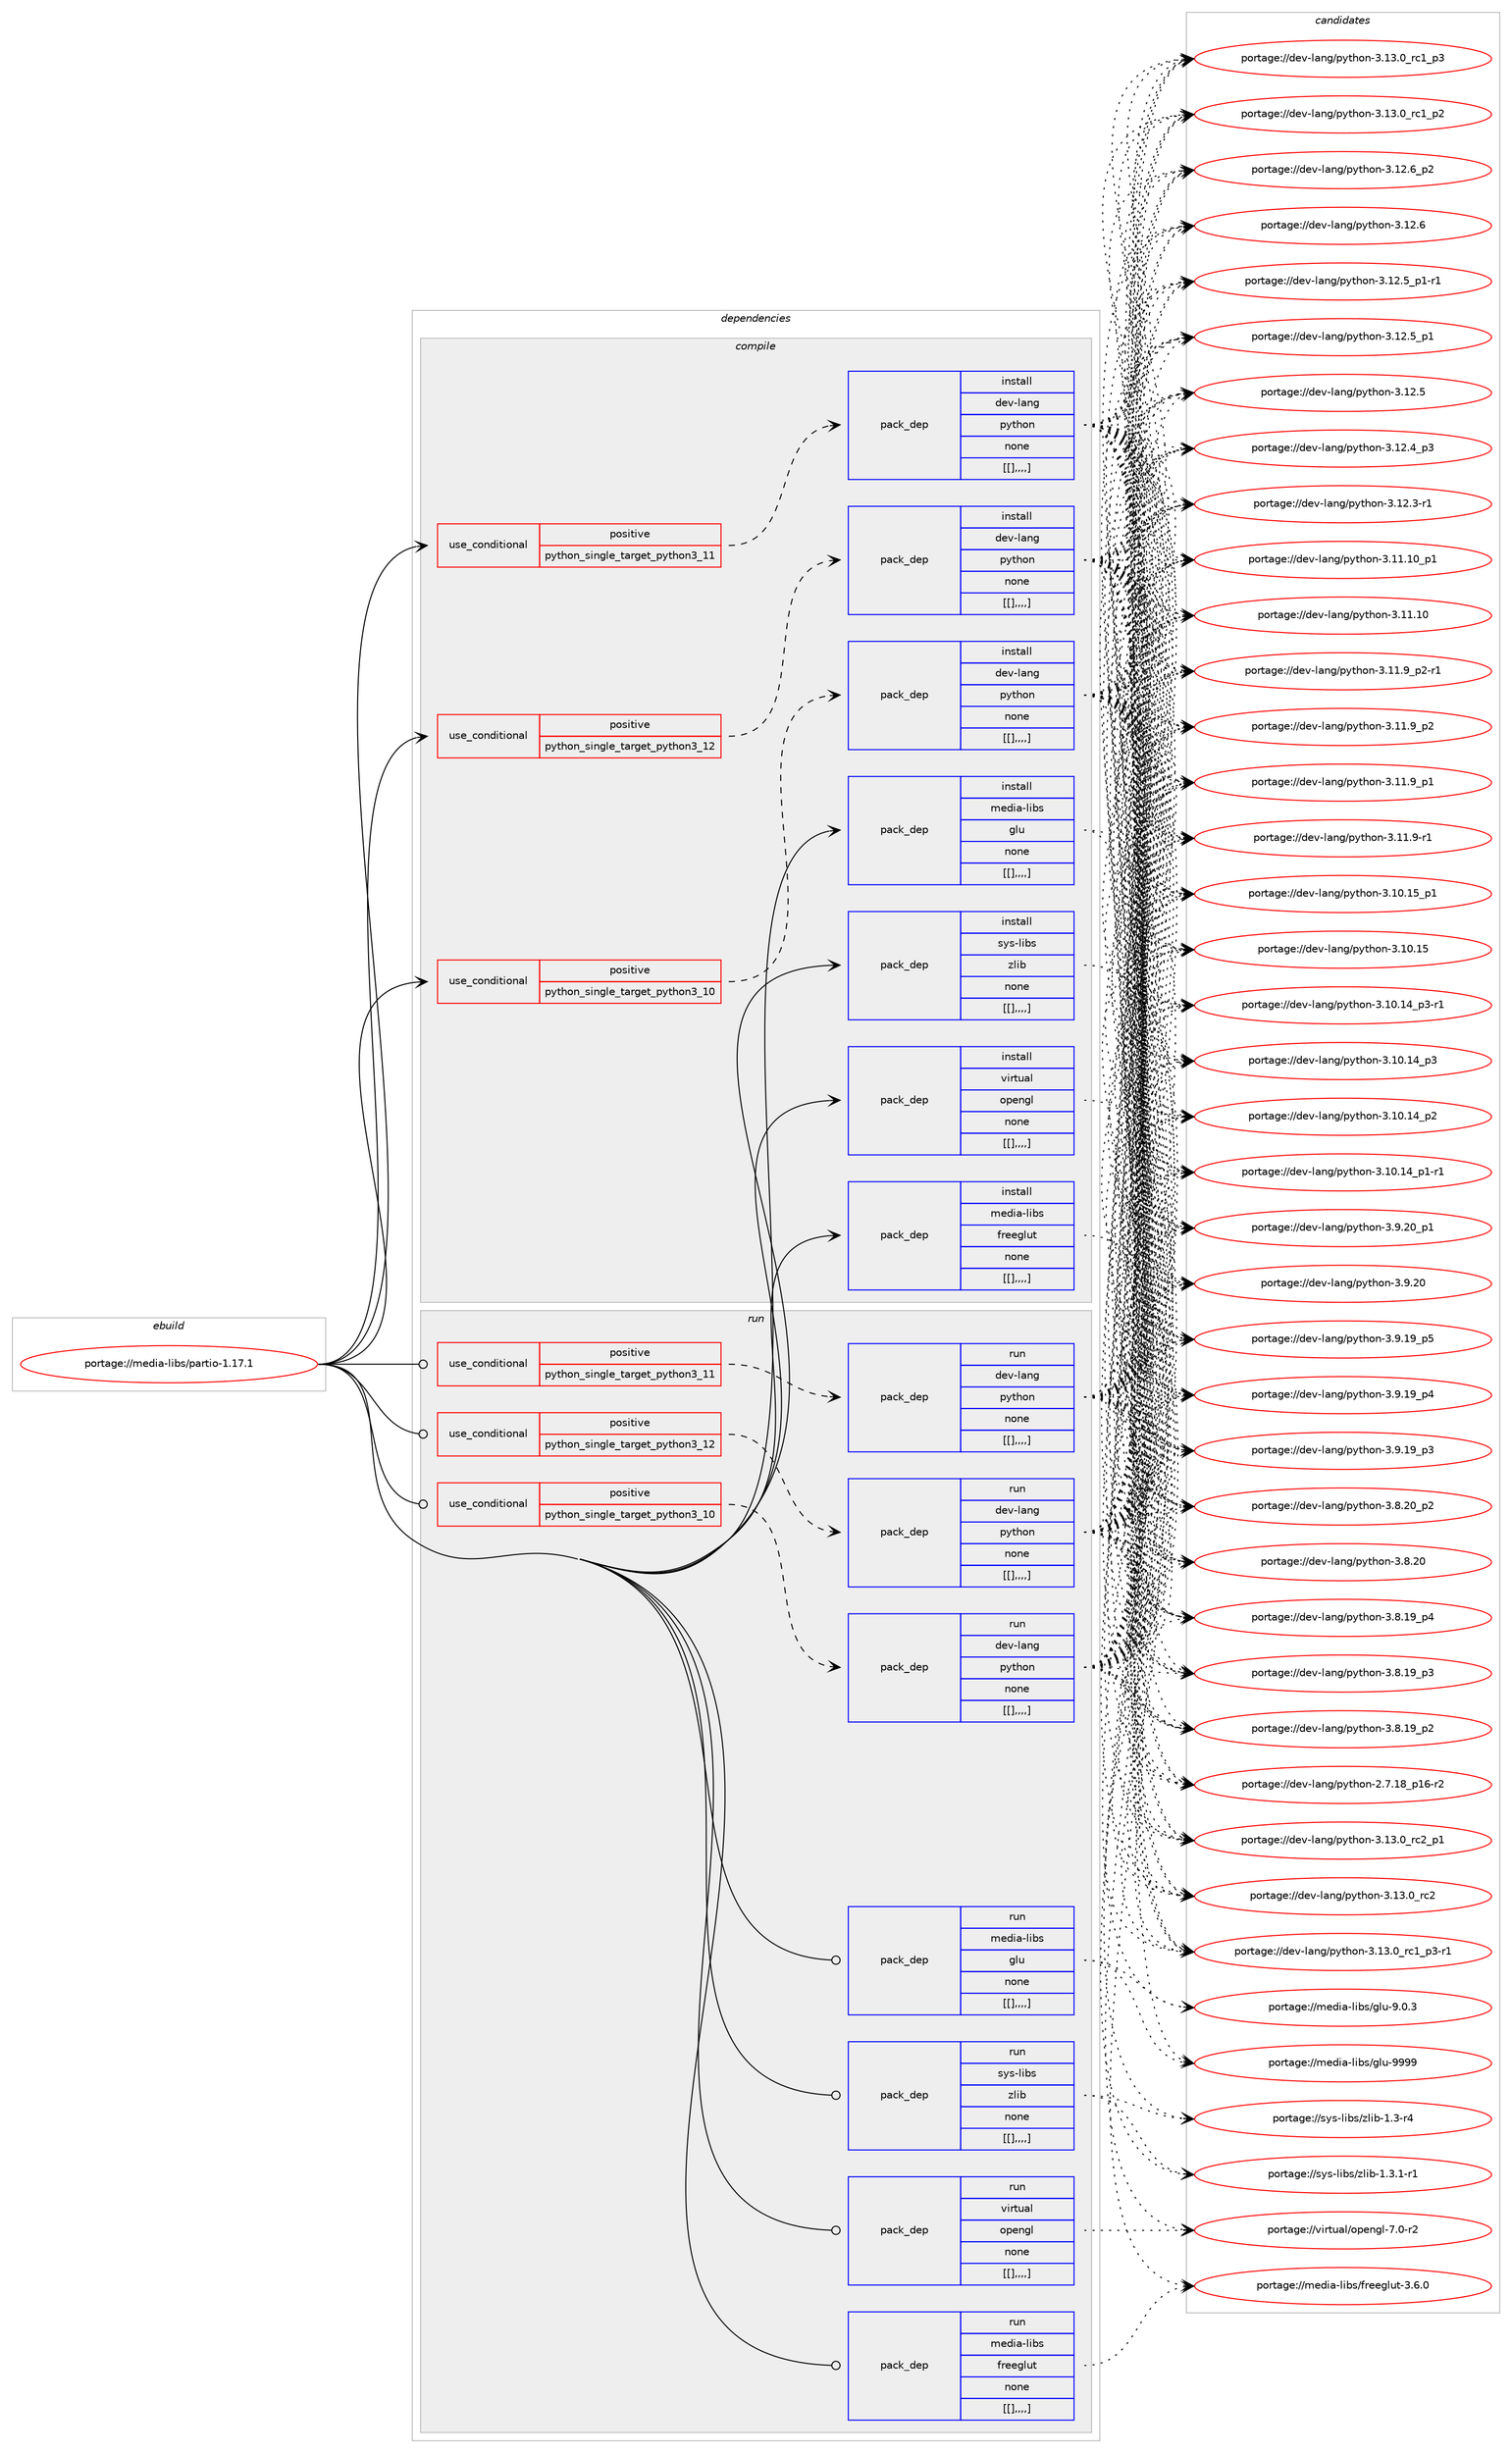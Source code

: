 digraph prolog {

# *************
# Graph options
# *************

newrank=true;
concentrate=true;
compound=true;
graph [rankdir=LR,fontname=Helvetica,fontsize=10,ranksep=1.5];#, ranksep=2.5, nodesep=0.2];
edge  [arrowhead=vee];
node  [fontname=Helvetica,fontsize=10];

# **********
# The ebuild
# **********

subgraph cluster_leftcol {
color=gray;
label=<<i>ebuild</i>>;
id [label="portage://media-libs/partio-1.17.1", color=red, width=4, href="../media-libs/partio-1.17.1.svg"];
}

# ****************
# The dependencies
# ****************

subgraph cluster_midcol {
color=gray;
label=<<i>dependencies</i>>;
subgraph cluster_compile {
fillcolor="#eeeeee";
style=filled;
label=<<i>compile</i>>;
subgraph cond81147 {
dependency315907 [label=<<TABLE BORDER="0" CELLBORDER="1" CELLSPACING="0" CELLPADDING="4"><TR><TD ROWSPAN="3" CELLPADDING="10">use_conditional</TD></TR><TR><TD>positive</TD></TR><TR><TD>python_single_target_python3_10</TD></TR></TABLE>>, shape=none, color=red];
subgraph pack232343 {
dependency315908 [label=<<TABLE BORDER="0" CELLBORDER="1" CELLSPACING="0" CELLPADDING="4" WIDTH="220"><TR><TD ROWSPAN="6" CELLPADDING="30">pack_dep</TD></TR><TR><TD WIDTH="110">install</TD></TR><TR><TD>dev-lang</TD></TR><TR><TD>python</TD></TR><TR><TD>none</TD></TR><TR><TD>[[],,,,]</TD></TR></TABLE>>, shape=none, color=blue];
}
dependency315907:e -> dependency315908:w [weight=20,style="dashed",arrowhead="vee"];
}
id:e -> dependency315907:w [weight=20,style="solid",arrowhead="vee"];
subgraph cond81148 {
dependency315909 [label=<<TABLE BORDER="0" CELLBORDER="1" CELLSPACING="0" CELLPADDING="4"><TR><TD ROWSPAN="3" CELLPADDING="10">use_conditional</TD></TR><TR><TD>positive</TD></TR><TR><TD>python_single_target_python3_11</TD></TR></TABLE>>, shape=none, color=red];
subgraph pack232344 {
dependency315910 [label=<<TABLE BORDER="0" CELLBORDER="1" CELLSPACING="0" CELLPADDING="4" WIDTH="220"><TR><TD ROWSPAN="6" CELLPADDING="30">pack_dep</TD></TR><TR><TD WIDTH="110">install</TD></TR><TR><TD>dev-lang</TD></TR><TR><TD>python</TD></TR><TR><TD>none</TD></TR><TR><TD>[[],,,,]</TD></TR></TABLE>>, shape=none, color=blue];
}
dependency315909:e -> dependency315910:w [weight=20,style="dashed",arrowhead="vee"];
}
id:e -> dependency315909:w [weight=20,style="solid",arrowhead="vee"];
subgraph cond81149 {
dependency315911 [label=<<TABLE BORDER="0" CELLBORDER="1" CELLSPACING="0" CELLPADDING="4"><TR><TD ROWSPAN="3" CELLPADDING="10">use_conditional</TD></TR><TR><TD>positive</TD></TR><TR><TD>python_single_target_python3_12</TD></TR></TABLE>>, shape=none, color=red];
subgraph pack232345 {
dependency315912 [label=<<TABLE BORDER="0" CELLBORDER="1" CELLSPACING="0" CELLPADDING="4" WIDTH="220"><TR><TD ROWSPAN="6" CELLPADDING="30">pack_dep</TD></TR><TR><TD WIDTH="110">install</TD></TR><TR><TD>dev-lang</TD></TR><TR><TD>python</TD></TR><TR><TD>none</TD></TR><TR><TD>[[],,,,]</TD></TR></TABLE>>, shape=none, color=blue];
}
dependency315911:e -> dependency315912:w [weight=20,style="dashed",arrowhead="vee"];
}
id:e -> dependency315911:w [weight=20,style="solid",arrowhead="vee"];
subgraph pack232346 {
dependency315913 [label=<<TABLE BORDER="0" CELLBORDER="1" CELLSPACING="0" CELLPADDING="4" WIDTH="220"><TR><TD ROWSPAN="6" CELLPADDING="30">pack_dep</TD></TR><TR><TD WIDTH="110">install</TD></TR><TR><TD>media-libs</TD></TR><TR><TD>freeglut</TD></TR><TR><TD>none</TD></TR><TR><TD>[[],,,,]</TD></TR></TABLE>>, shape=none, color=blue];
}
id:e -> dependency315913:w [weight=20,style="solid",arrowhead="vee"];
subgraph pack232347 {
dependency315914 [label=<<TABLE BORDER="0" CELLBORDER="1" CELLSPACING="0" CELLPADDING="4" WIDTH="220"><TR><TD ROWSPAN="6" CELLPADDING="30">pack_dep</TD></TR><TR><TD WIDTH="110">install</TD></TR><TR><TD>media-libs</TD></TR><TR><TD>glu</TD></TR><TR><TD>none</TD></TR><TR><TD>[[],,,,]</TD></TR></TABLE>>, shape=none, color=blue];
}
id:e -> dependency315914:w [weight=20,style="solid",arrowhead="vee"];
subgraph pack232348 {
dependency315915 [label=<<TABLE BORDER="0" CELLBORDER="1" CELLSPACING="0" CELLPADDING="4" WIDTH="220"><TR><TD ROWSPAN="6" CELLPADDING="30">pack_dep</TD></TR><TR><TD WIDTH="110">install</TD></TR><TR><TD>sys-libs</TD></TR><TR><TD>zlib</TD></TR><TR><TD>none</TD></TR><TR><TD>[[],,,,]</TD></TR></TABLE>>, shape=none, color=blue];
}
id:e -> dependency315915:w [weight=20,style="solid",arrowhead="vee"];
subgraph pack232349 {
dependency315916 [label=<<TABLE BORDER="0" CELLBORDER="1" CELLSPACING="0" CELLPADDING="4" WIDTH="220"><TR><TD ROWSPAN="6" CELLPADDING="30">pack_dep</TD></TR><TR><TD WIDTH="110">install</TD></TR><TR><TD>virtual</TD></TR><TR><TD>opengl</TD></TR><TR><TD>none</TD></TR><TR><TD>[[],,,,]</TD></TR></TABLE>>, shape=none, color=blue];
}
id:e -> dependency315916:w [weight=20,style="solid",arrowhead="vee"];
}
subgraph cluster_compileandrun {
fillcolor="#eeeeee";
style=filled;
label=<<i>compile and run</i>>;
}
subgraph cluster_run {
fillcolor="#eeeeee";
style=filled;
label=<<i>run</i>>;
subgraph cond81150 {
dependency315917 [label=<<TABLE BORDER="0" CELLBORDER="1" CELLSPACING="0" CELLPADDING="4"><TR><TD ROWSPAN="3" CELLPADDING="10">use_conditional</TD></TR><TR><TD>positive</TD></TR><TR><TD>python_single_target_python3_10</TD></TR></TABLE>>, shape=none, color=red];
subgraph pack232350 {
dependency315918 [label=<<TABLE BORDER="0" CELLBORDER="1" CELLSPACING="0" CELLPADDING="4" WIDTH="220"><TR><TD ROWSPAN="6" CELLPADDING="30">pack_dep</TD></TR><TR><TD WIDTH="110">run</TD></TR><TR><TD>dev-lang</TD></TR><TR><TD>python</TD></TR><TR><TD>none</TD></TR><TR><TD>[[],,,,]</TD></TR></TABLE>>, shape=none, color=blue];
}
dependency315917:e -> dependency315918:w [weight=20,style="dashed",arrowhead="vee"];
}
id:e -> dependency315917:w [weight=20,style="solid",arrowhead="odot"];
subgraph cond81151 {
dependency315919 [label=<<TABLE BORDER="0" CELLBORDER="1" CELLSPACING="0" CELLPADDING="4"><TR><TD ROWSPAN="3" CELLPADDING="10">use_conditional</TD></TR><TR><TD>positive</TD></TR><TR><TD>python_single_target_python3_11</TD></TR></TABLE>>, shape=none, color=red];
subgraph pack232351 {
dependency315920 [label=<<TABLE BORDER="0" CELLBORDER="1" CELLSPACING="0" CELLPADDING="4" WIDTH="220"><TR><TD ROWSPAN="6" CELLPADDING="30">pack_dep</TD></TR><TR><TD WIDTH="110">run</TD></TR><TR><TD>dev-lang</TD></TR><TR><TD>python</TD></TR><TR><TD>none</TD></TR><TR><TD>[[],,,,]</TD></TR></TABLE>>, shape=none, color=blue];
}
dependency315919:e -> dependency315920:w [weight=20,style="dashed",arrowhead="vee"];
}
id:e -> dependency315919:w [weight=20,style="solid",arrowhead="odot"];
subgraph cond81152 {
dependency315921 [label=<<TABLE BORDER="0" CELLBORDER="1" CELLSPACING="0" CELLPADDING="4"><TR><TD ROWSPAN="3" CELLPADDING="10">use_conditional</TD></TR><TR><TD>positive</TD></TR><TR><TD>python_single_target_python3_12</TD></TR></TABLE>>, shape=none, color=red];
subgraph pack232352 {
dependency315922 [label=<<TABLE BORDER="0" CELLBORDER="1" CELLSPACING="0" CELLPADDING="4" WIDTH="220"><TR><TD ROWSPAN="6" CELLPADDING="30">pack_dep</TD></TR><TR><TD WIDTH="110">run</TD></TR><TR><TD>dev-lang</TD></TR><TR><TD>python</TD></TR><TR><TD>none</TD></TR><TR><TD>[[],,,,]</TD></TR></TABLE>>, shape=none, color=blue];
}
dependency315921:e -> dependency315922:w [weight=20,style="dashed",arrowhead="vee"];
}
id:e -> dependency315921:w [weight=20,style="solid",arrowhead="odot"];
subgraph pack232353 {
dependency315923 [label=<<TABLE BORDER="0" CELLBORDER="1" CELLSPACING="0" CELLPADDING="4" WIDTH="220"><TR><TD ROWSPAN="6" CELLPADDING="30">pack_dep</TD></TR><TR><TD WIDTH="110">run</TD></TR><TR><TD>media-libs</TD></TR><TR><TD>freeglut</TD></TR><TR><TD>none</TD></TR><TR><TD>[[],,,,]</TD></TR></TABLE>>, shape=none, color=blue];
}
id:e -> dependency315923:w [weight=20,style="solid",arrowhead="odot"];
subgraph pack232354 {
dependency315924 [label=<<TABLE BORDER="0" CELLBORDER="1" CELLSPACING="0" CELLPADDING="4" WIDTH="220"><TR><TD ROWSPAN="6" CELLPADDING="30">pack_dep</TD></TR><TR><TD WIDTH="110">run</TD></TR><TR><TD>media-libs</TD></TR><TR><TD>glu</TD></TR><TR><TD>none</TD></TR><TR><TD>[[],,,,]</TD></TR></TABLE>>, shape=none, color=blue];
}
id:e -> dependency315924:w [weight=20,style="solid",arrowhead="odot"];
subgraph pack232355 {
dependency315925 [label=<<TABLE BORDER="0" CELLBORDER="1" CELLSPACING="0" CELLPADDING="4" WIDTH="220"><TR><TD ROWSPAN="6" CELLPADDING="30">pack_dep</TD></TR><TR><TD WIDTH="110">run</TD></TR><TR><TD>sys-libs</TD></TR><TR><TD>zlib</TD></TR><TR><TD>none</TD></TR><TR><TD>[[],,,,]</TD></TR></TABLE>>, shape=none, color=blue];
}
id:e -> dependency315925:w [weight=20,style="solid",arrowhead="odot"];
subgraph pack232356 {
dependency315926 [label=<<TABLE BORDER="0" CELLBORDER="1" CELLSPACING="0" CELLPADDING="4" WIDTH="220"><TR><TD ROWSPAN="6" CELLPADDING="30">pack_dep</TD></TR><TR><TD WIDTH="110">run</TD></TR><TR><TD>virtual</TD></TR><TR><TD>opengl</TD></TR><TR><TD>none</TD></TR><TR><TD>[[],,,,]</TD></TR></TABLE>>, shape=none, color=blue];
}
id:e -> dependency315926:w [weight=20,style="solid",arrowhead="odot"];
}
}

# **************
# The candidates
# **************

subgraph cluster_choices {
rank=same;
color=gray;
label=<<i>candidates</i>>;

subgraph choice232343 {
color=black;
nodesep=1;
choice100101118451089711010347112121116104111110455146495146489511499509511249 [label="portage://dev-lang/python-3.13.0_rc2_p1", color=red, width=4,href="../dev-lang/python-3.13.0_rc2_p1.svg"];
choice10010111845108971101034711212111610411111045514649514648951149950 [label="portage://dev-lang/python-3.13.0_rc2", color=red, width=4,href="../dev-lang/python-3.13.0_rc2.svg"];
choice1001011184510897110103471121211161041111104551464951464895114994995112514511449 [label="portage://dev-lang/python-3.13.0_rc1_p3-r1", color=red, width=4,href="../dev-lang/python-3.13.0_rc1_p3-r1.svg"];
choice100101118451089711010347112121116104111110455146495146489511499499511251 [label="portage://dev-lang/python-3.13.0_rc1_p3", color=red, width=4,href="../dev-lang/python-3.13.0_rc1_p3.svg"];
choice100101118451089711010347112121116104111110455146495146489511499499511250 [label="portage://dev-lang/python-3.13.0_rc1_p2", color=red, width=4,href="../dev-lang/python-3.13.0_rc1_p2.svg"];
choice100101118451089711010347112121116104111110455146495046549511250 [label="portage://dev-lang/python-3.12.6_p2", color=red, width=4,href="../dev-lang/python-3.12.6_p2.svg"];
choice10010111845108971101034711212111610411111045514649504654 [label="portage://dev-lang/python-3.12.6", color=red, width=4,href="../dev-lang/python-3.12.6.svg"];
choice1001011184510897110103471121211161041111104551464950465395112494511449 [label="portage://dev-lang/python-3.12.5_p1-r1", color=red, width=4,href="../dev-lang/python-3.12.5_p1-r1.svg"];
choice100101118451089711010347112121116104111110455146495046539511249 [label="portage://dev-lang/python-3.12.5_p1", color=red, width=4,href="../dev-lang/python-3.12.5_p1.svg"];
choice10010111845108971101034711212111610411111045514649504653 [label="portage://dev-lang/python-3.12.5", color=red, width=4,href="../dev-lang/python-3.12.5.svg"];
choice100101118451089711010347112121116104111110455146495046529511251 [label="portage://dev-lang/python-3.12.4_p3", color=red, width=4,href="../dev-lang/python-3.12.4_p3.svg"];
choice100101118451089711010347112121116104111110455146495046514511449 [label="portage://dev-lang/python-3.12.3-r1", color=red, width=4,href="../dev-lang/python-3.12.3-r1.svg"];
choice10010111845108971101034711212111610411111045514649494649489511249 [label="portage://dev-lang/python-3.11.10_p1", color=red, width=4,href="../dev-lang/python-3.11.10_p1.svg"];
choice1001011184510897110103471121211161041111104551464949464948 [label="portage://dev-lang/python-3.11.10", color=red, width=4,href="../dev-lang/python-3.11.10.svg"];
choice1001011184510897110103471121211161041111104551464949465795112504511449 [label="portage://dev-lang/python-3.11.9_p2-r1", color=red, width=4,href="../dev-lang/python-3.11.9_p2-r1.svg"];
choice100101118451089711010347112121116104111110455146494946579511250 [label="portage://dev-lang/python-3.11.9_p2", color=red, width=4,href="../dev-lang/python-3.11.9_p2.svg"];
choice100101118451089711010347112121116104111110455146494946579511249 [label="portage://dev-lang/python-3.11.9_p1", color=red, width=4,href="../dev-lang/python-3.11.9_p1.svg"];
choice100101118451089711010347112121116104111110455146494946574511449 [label="portage://dev-lang/python-3.11.9-r1", color=red, width=4,href="../dev-lang/python-3.11.9-r1.svg"];
choice10010111845108971101034711212111610411111045514649484649539511249 [label="portage://dev-lang/python-3.10.15_p1", color=red, width=4,href="../dev-lang/python-3.10.15_p1.svg"];
choice1001011184510897110103471121211161041111104551464948464953 [label="portage://dev-lang/python-3.10.15", color=red, width=4,href="../dev-lang/python-3.10.15.svg"];
choice100101118451089711010347112121116104111110455146494846495295112514511449 [label="portage://dev-lang/python-3.10.14_p3-r1", color=red, width=4,href="../dev-lang/python-3.10.14_p3-r1.svg"];
choice10010111845108971101034711212111610411111045514649484649529511251 [label="portage://dev-lang/python-3.10.14_p3", color=red, width=4,href="../dev-lang/python-3.10.14_p3.svg"];
choice10010111845108971101034711212111610411111045514649484649529511250 [label="portage://dev-lang/python-3.10.14_p2", color=red, width=4,href="../dev-lang/python-3.10.14_p2.svg"];
choice100101118451089711010347112121116104111110455146494846495295112494511449 [label="portage://dev-lang/python-3.10.14_p1-r1", color=red, width=4,href="../dev-lang/python-3.10.14_p1-r1.svg"];
choice100101118451089711010347112121116104111110455146574650489511249 [label="portage://dev-lang/python-3.9.20_p1", color=red, width=4,href="../dev-lang/python-3.9.20_p1.svg"];
choice10010111845108971101034711212111610411111045514657465048 [label="portage://dev-lang/python-3.9.20", color=red, width=4,href="../dev-lang/python-3.9.20.svg"];
choice100101118451089711010347112121116104111110455146574649579511253 [label="portage://dev-lang/python-3.9.19_p5", color=red, width=4,href="../dev-lang/python-3.9.19_p5.svg"];
choice100101118451089711010347112121116104111110455146574649579511252 [label="portage://dev-lang/python-3.9.19_p4", color=red, width=4,href="../dev-lang/python-3.9.19_p4.svg"];
choice100101118451089711010347112121116104111110455146574649579511251 [label="portage://dev-lang/python-3.9.19_p3", color=red, width=4,href="../dev-lang/python-3.9.19_p3.svg"];
choice100101118451089711010347112121116104111110455146564650489511250 [label="portage://dev-lang/python-3.8.20_p2", color=red, width=4,href="../dev-lang/python-3.8.20_p2.svg"];
choice10010111845108971101034711212111610411111045514656465048 [label="portage://dev-lang/python-3.8.20", color=red, width=4,href="../dev-lang/python-3.8.20.svg"];
choice100101118451089711010347112121116104111110455146564649579511252 [label="portage://dev-lang/python-3.8.19_p4", color=red, width=4,href="../dev-lang/python-3.8.19_p4.svg"];
choice100101118451089711010347112121116104111110455146564649579511251 [label="portage://dev-lang/python-3.8.19_p3", color=red, width=4,href="../dev-lang/python-3.8.19_p3.svg"];
choice100101118451089711010347112121116104111110455146564649579511250 [label="portage://dev-lang/python-3.8.19_p2", color=red, width=4,href="../dev-lang/python-3.8.19_p2.svg"];
choice100101118451089711010347112121116104111110455046554649569511249544511450 [label="portage://dev-lang/python-2.7.18_p16-r2", color=red, width=4,href="../dev-lang/python-2.7.18_p16-r2.svg"];
dependency315908:e -> choice100101118451089711010347112121116104111110455146495146489511499509511249:w [style=dotted,weight="100"];
dependency315908:e -> choice10010111845108971101034711212111610411111045514649514648951149950:w [style=dotted,weight="100"];
dependency315908:e -> choice1001011184510897110103471121211161041111104551464951464895114994995112514511449:w [style=dotted,weight="100"];
dependency315908:e -> choice100101118451089711010347112121116104111110455146495146489511499499511251:w [style=dotted,weight="100"];
dependency315908:e -> choice100101118451089711010347112121116104111110455146495146489511499499511250:w [style=dotted,weight="100"];
dependency315908:e -> choice100101118451089711010347112121116104111110455146495046549511250:w [style=dotted,weight="100"];
dependency315908:e -> choice10010111845108971101034711212111610411111045514649504654:w [style=dotted,weight="100"];
dependency315908:e -> choice1001011184510897110103471121211161041111104551464950465395112494511449:w [style=dotted,weight="100"];
dependency315908:e -> choice100101118451089711010347112121116104111110455146495046539511249:w [style=dotted,weight="100"];
dependency315908:e -> choice10010111845108971101034711212111610411111045514649504653:w [style=dotted,weight="100"];
dependency315908:e -> choice100101118451089711010347112121116104111110455146495046529511251:w [style=dotted,weight="100"];
dependency315908:e -> choice100101118451089711010347112121116104111110455146495046514511449:w [style=dotted,weight="100"];
dependency315908:e -> choice10010111845108971101034711212111610411111045514649494649489511249:w [style=dotted,weight="100"];
dependency315908:e -> choice1001011184510897110103471121211161041111104551464949464948:w [style=dotted,weight="100"];
dependency315908:e -> choice1001011184510897110103471121211161041111104551464949465795112504511449:w [style=dotted,weight="100"];
dependency315908:e -> choice100101118451089711010347112121116104111110455146494946579511250:w [style=dotted,weight="100"];
dependency315908:e -> choice100101118451089711010347112121116104111110455146494946579511249:w [style=dotted,weight="100"];
dependency315908:e -> choice100101118451089711010347112121116104111110455146494946574511449:w [style=dotted,weight="100"];
dependency315908:e -> choice10010111845108971101034711212111610411111045514649484649539511249:w [style=dotted,weight="100"];
dependency315908:e -> choice1001011184510897110103471121211161041111104551464948464953:w [style=dotted,weight="100"];
dependency315908:e -> choice100101118451089711010347112121116104111110455146494846495295112514511449:w [style=dotted,weight="100"];
dependency315908:e -> choice10010111845108971101034711212111610411111045514649484649529511251:w [style=dotted,weight="100"];
dependency315908:e -> choice10010111845108971101034711212111610411111045514649484649529511250:w [style=dotted,weight="100"];
dependency315908:e -> choice100101118451089711010347112121116104111110455146494846495295112494511449:w [style=dotted,weight="100"];
dependency315908:e -> choice100101118451089711010347112121116104111110455146574650489511249:w [style=dotted,weight="100"];
dependency315908:e -> choice10010111845108971101034711212111610411111045514657465048:w [style=dotted,weight="100"];
dependency315908:e -> choice100101118451089711010347112121116104111110455146574649579511253:w [style=dotted,weight="100"];
dependency315908:e -> choice100101118451089711010347112121116104111110455146574649579511252:w [style=dotted,weight="100"];
dependency315908:e -> choice100101118451089711010347112121116104111110455146574649579511251:w [style=dotted,weight="100"];
dependency315908:e -> choice100101118451089711010347112121116104111110455146564650489511250:w [style=dotted,weight="100"];
dependency315908:e -> choice10010111845108971101034711212111610411111045514656465048:w [style=dotted,weight="100"];
dependency315908:e -> choice100101118451089711010347112121116104111110455146564649579511252:w [style=dotted,weight="100"];
dependency315908:e -> choice100101118451089711010347112121116104111110455146564649579511251:w [style=dotted,weight="100"];
dependency315908:e -> choice100101118451089711010347112121116104111110455146564649579511250:w [style=dotted,weight="100"];
dependency315908:e -> choice100101118451089711010347112121116104111110455046554649569511249544511450:w [style=dotted,weight="100"];
}
subgraph choice232344 {
color=black;
nodesep=1;
choice100101118451089711010347112121116104111110455146495146489511499509511249 [label="portage://dev-lang/python-3.13.0_rc2_p1", color=red, width=4,href="../dev-lang/python-3.13.0_rc2_p1.svg"];
choice10010111845108971101034711212111610411111045514649514648951149950 [label="portage://dev-lang/python-3.13.0_rc2", color=red, width=4,href="../dev-lang/python-3.13.0_rc2.svg"];
choice1001011184510897110103471121211161041111104551464951464895114994995112514511449 [label="portage://dev-lang/python-3.13.0_rc1_p3-r1", color=red, width=4,href="../dev-lang/python-3.13.0_rc1_p3-r1.svg"];
choice100101118451089711010347112121116104111110455146495146489511499499511251 [label="portage://dev-lang/python-3.13.0_rc1_p3", color=red, width=4,href="../dev-lang/python-3.13.0_rc1_p3.svg"];
choice100101118451089711010347112121116104111110455146495146489511499499511250 [label="portage://dev-lang/python-3.13.0_rc1_p2", color=red, width=4,href="../dev-lang/python-3.13.0_rc1_p2.svg"];
choice100101118451089711010347112121116104111110455146495046549511250 [label="portage://dev-lang/python-3.12.6_p2", color=red, width=4,href="../dev-lang/python-3.12.6_p2.svg"];
choice10010111845108971101034711212111610411111045514649504654 [label="portage://dev-lang/python-3.12.6", color=red, width=4,href="../dev-lang/python-3.12.6.svg"];
choice1001011184510897110103471121211161041111104551464950465395112494511449 [label="portage://dev-lang/python-3.12.5_p1-r1", color=red, width=4,href="../dev-lang/python-3.12.5_p1-r1.svg"];
choice100101118451089711010347112121116104111110455146495046539511249 [label="portage://dev-lang/python-3.12.5_p1", color=red, width=4,href="../dev-lang/python-3.12.5_p1.svg"];
choice10010111845108971101034711212111610411111045514649504653 [label="portage://dev-lang/python-3.12.5", color=red, width=4,href="../dev-lang/python-3.12.5.svg"];
choice100101118451089711010347112121116104111110455146495046529511251 [label="portage://dev-lang/python-3.12.4_p3", color=red, width=4,href="../dev-lang/python-3.12.4_p3.svg"];
choice100101118451089711010347112121116104111110455146495046514511449 [label="portage://dev-lang/python-3.12.3-r1", color=red, width=4,href="../dev-lang/python-3.12.3-r1.svg"];
choice10010111845108971101034711212111610411111045514649494649489511249 [label="portage://dev-lang/python-3.11.10_p1", color=red, width=4,href="../dev-lang/python-3.11.10_p1.svg"];
choice1001011184510897110103471121211161041111104551464949464948 [label="portage://dev-lang/python-3.11.10", color=red, width=4,href="../dev-lang/python-3.11.10.svg"];
choice1001011184510897110103471121211161041111104551464949465795112504511449 [label="portage://dev-lang/python-3.11.9_p2-r1", color=red, width=4,href="../dev-lang/python-3.11.9_p2-r1.svg"];
choice100101118451089711010347112121116104111110455146494946579511250 [label="portage://dev-lang/python-3.11.9_p2", color=red, width=4,href="../dev-lang/python-3.11.9_p2.svg"];
choice100101118451089711010347112121116104111110455146494946579511249 [label="portage://dev-lang/python-3.11.9_p1", color=red, width=4,href="../dev-lang/python-3.11.9_p1.svg"];
choice100101118451089711010347112121116104111110455146494946574511449 [label="portage://dev-lang/python-3.11.9-r1", color=red, width=4,href="../dev-lang/python-3.11.9-r1.svg"];
choice10010111845108971101034711212111610411111045514649484649539511249 [label="portage://dev-lang/python-3.10.15_p1", color=red, width=4,href="../dev-lang/python-3.10.15_p1.svg"];
choice1001011184510897110103471121211161041111104551464948464953 [label="portage://dev-lang/python-3.10.15", color=red, width=4,href="../dev-lang/python-3.10.15.svg"];
choice100101118451089711010347112121116104111110455146494846495295112514511449 [label="portage://dev-lang/python-3.10.14_p3-r1", color=red, width=4,href="../dev-lang/python-3.10.14_p3-r1.svg"];
choice10010111845108971101034711212111610411111045514649484649529511251 [label="portage://dev-lang/python-3.10.14_p3", color=red, width=4,href="../dev-lang/python-3.10.14_p3.svg"];
choice10010111845108971101034711212111610411111045514649484649529511250 [label="portage://dev-lang/python-3.10.14_p2", color=red, width=4,href="../dev-lang/python-3.10.14_p2.svg"];
choice100101118451089711010347112121116104111110455146494846495295112494511449 [label="portage://dev-lang/python-3.10.14_p1-r1", color=red, width=4,href="../dev-lang/python-3.10.14_p1-r1.svg"];
choice100101118451089711010347112121116104111110455146574650489511249 [label="portage://dev-lang/python-3.9.20_p1", color=red, width=4,href="../dev-lang/python-3.9.20_p1.svg"];
choice10010111845108971101034711212111610411111045514657465048 [label="portage://dev-lang/python-3.9.20", color=red, width=4,href="../dev-lang/python-3.9.20.svg"];
choice100101118451089711010347112121116104111110455146574649579511253 [label="portage://dev-lang/python-3.9.19_p5", color=red, width=4,href="../dev-lang/python-3.9.19_p5.svg"];
choice100101118451089711010347112121116104111110455146574649579511252 [label="portage://dev-lang/python-3.9.19_p4", color=red, width=4,href="../dev-lang/python-3.9.19_p4.svg"];
choice100101118451089711010347112121116104111110455146574649579511251 [label="portage://dev-lang/python-3.9.19_p3", color=red, width=4,href="../dev-lang/python-3.9.19_p3.svg"];
choice100101118451089711010347112121116104111110455146564650489511250 [label="portage://dev-lang/python-3.8.20_p2", color=red, width=4,href="../dev-lang/python-3.8.20_p2.svg"];
choice10010111845108971101034711212111610411111045514656465048 [label="portage://dev-lang/python-3.8.20", color=red, width=4,href="../dev-lang/python-3.8.20.svg"];
choice100101118451089711010347112121116104111110455146564649579511252 [label="portage://dev-lang/python-3.8.19_p4", color=red, width=4,href="../dev-lang/python-3.8.19_p4.svg"];
choice100101118451089711010347112121116104111110455146564649579511251 [label="portage://dev-lang/python-3.8.19_p3", color=red, width=4,href="../dev-lang/python-3.8.19_p3.svg"];
choice100101118451089711010347112121116104111110455146564649579511250 [label="portage://dev-lang/python-3.8.19_p2", color=red, width=4,href="../dev-lang/python-3.8.19_p2.svg"];
choice100101118451089711010347112121116104111110455046554649569511249544511450 [label="portage://dev-lang/python-2.7.18_p16-r2", color=red, width=4,href="../dev-lang/python-2.7.18_p16-r2.svg"];
dependency315910:e -> choice100101118451089711010347112121116104111110455146495146489511499509511249:w [style=dotted,weight="100"];
dependency315910:e -> choice10010111845108971101034711212111610411111045514649514648951149950:w [style=dotted,weight="100"];
dependency315910:e -> choice1001011184510897110103471121211161041111104551464951464895114994995112514511449:w [style=dotted,weight="100"];
dependency315910:e -> choice100101118451089711010347112121116104111110455146495146489511499499511251:w [style=dotted,weight="100"];
dependency315910:e -> choice100101118451089711010347112121116104111110455146495146489511499499511250:w [style=dotted,weight="100"];
dependency315910:e -> choice100101118451089711010347112121116104111110455146495046549511250:w [style=dotted,weight="100"];
dependency315910:e -> choice10010111845108971101034711212111610411111045514649504654:w [style=dotted,weight="100"];
dependency315910:e -> choice1001011184510897110103471121211161041111104551464950465395112494511449:w [style=dotted,weight="100"];
dependency315910:e -> choice100101118451089711010347112121116104111110455146495046539511249:w [style=dotted,weight="100"];
dependency315910:e -> choice10010111845108971101034711212111610411111045514649504653:w [style=dotted,weight="100"];
dependency315910:e -> choice100101118451089711010347112121116104111110455146495046529511251:w [style=dotted,weight="100"];
dependency315910:e -> choice100101118451089711010347112121116104111110455146495046514511449:w [style=dotted,weight="100"];
dependency315910:e -> choice10010111845108971101034711212111610411111045514649494649489511249:w [style=dotted,weight="100"];
dependency315910:e -> choice1001011184510897110103471121211161041111104551464949464948:w [style=dotted,weight="100"];
dependency315910:e -> choice1001011184510897110103471121211161041111104551464949465795112504511449:w [style=dotted,weight="100"];
dependency315910:e -> choice100101118451089711010347112121116104111110455146494946579511250:w [style=dotted,weight="100"];
dependency315910:e -> choice100101118451089711010347112121116104111110455146494946579511249:w [style=dotted,weight="100"];
dependency315910:e -> choice100101118451089711010347112121116104111110455146494946574511449:w [style=dotted,weight="100"];
dependency315910:e -> choice10010111845108971101034711212111610411111045514649484649539511249:w [style=dotted,weight="100"];
dependency315910:e -> choice1001011184510897110103471121211161041111104551464948464953:w [style=dotted,weight="100"];
dependency315910:e -> choice100101118451089711010347112121116104111110455146494846495295112514511449:w [style=dotted,weight="100"];
dependency315910:e -> choice10010111845108971101034711212111610411111045514649484649529511251:w [style=dotted,weight="100"];
dependency315910:e -> choice10010111845108971101034711212111610411111045514649484649529511250:w [style=dotted,weight="100"];
dependency315910:e -> choice100101118451089711010347112121116104111110455146494846495295112494511449:w [style=dotted,weight="100"];
dependency315910:e -> choice100101118451089711010347112121116104111110455146574650489511249:w [style=dotted,weight="100"];
dependency315910:e -> choice10010111845108971101034711212111610411111045514657465048:w [style=dotted,weight="100"];
dependency315910:e -> choice100101118451089711010347112121116104111110455146574649579511253:w [style=dotted,weight="100"];
dependency315910:e -> choice100101118451089711010347112121116104111110455146574649579511252:w [style=dotted,weight="100"];
dependency315910:e -> choice100101118451089711010347112121116104111110455146574649579511251:w [style=dotted,weight="100"];
dependency315910:e -> choice100101118451089711010347112121116104111110455146564650489511250:w [style=dotted,weight="100"];
dependency315910:e -> choice10010111845108971101034711212111610411111045514656465048:w [style=dotted,weight="100"];
dependency315910:e -> choice100101118451089711010347112121116104111110455146564649579511252:w [style=dotted,weight="100"];
dependency315910:e -> choice100101118451089711010347112121116104111110455146564649579511251:w [style=dotted,weight="100"];
dependency315910:e -> choice100101118451089711010347112121116104111110455146564649579511250:w [style=dotted,weight="100"];
dependency315910:e -> choice100101118451089711010347112121116104111110455046554649569511249544511450:w [style=dotted,weight="100"];
}
subgraph choice232345 {
color=black;
nodesep=1;
choice100101118451089711010347112121116104111110455146495146489511499509511249 [label="portage://dev-lang/python-3.13.0_rc2_p1", color=red, width=4,href="../dev-lang/python-3.13.0_rc2_p1.svg"];
choice10010111845108971101034711212111610411111045514649514648951149950 [label="portage://dev-lang/python-3.13.0_rc2", color=red, width=4,href="../dev-lang/python-3.13.0_rc2.svg"];
choice1001011184510897110103471121211161041111104551464951464895114994995112514511449 [label="portage://dev-lang/python-3.13.0_rc1_p3-r1", color=red, width=4,href="../dev-lang/python-3.13.0_rc1_p3-r1.svg"];
choice100101118451089711010347112121116104111110455146495146489511499499511251 [label="portage://dev-lang/python-3.13.0_rc1_p3", color=red, width=4,href="../dev-lang/python-3.13.0_rc1_p3.svg"];
choice100101118451089711010347112121116104111110455146495146489511499499511250 [label="portage://dev-lang/python-3.13.0_rc1_p2", color=red, width=4,href="../dev-lang/python-3.13.0_rc1_p2.svg"];
choice100101118451089711010347112121116104111110455146495046549511250 [label="portage://dev-lang/python-3.12.6_p2", color=red, width=4,href="../dev-lang/python-3.12.6_p2.svg"];
choice10010111845108971101034711212111610411111045514649504654 [label="portage://dev-lang/python-3.12.6", color=red, width=4,href="../dev-lang/python-3.12.6.svg"];
choice1001011184510897110103471121211161041111104551464950465395112494511449 [label="portage://dev-lang/python-3.12.5_p1-r1", color=red, width=4,href="../dev-lang/python-3.12.5_p1-r1.svg"];
choice100101118451089711010347112121116104111110455146495046539511249 [label="portage://dev-lang/python-3.12.5_p1", color=red, width=4,href="../dev-lang/python-3.12.5_p1.svg"];
choice10010111845108971101034711212111610411111045514649504653 [label="portage://dev-lang/python-3.12.5", color=red, width=4,href="../dev-lang/python-3.12.5.svg"];
choice100101118451089711010347112121116104111110455146495046529511251 [label="portage://dev-lang/python-3.12.4_p3", color=red, width=4,href="../dev-lang/python-3.12.4_p3.svg"];
choice100101118451089711010347112121116104111110455146495046514511449 [label="portage://dev-lang/python-3.12.3-r1", color=red, width=4,href="../dev-lang/python-3.12.3-r1.svg"];
choice10010111845108971101034711212111610411111045514649494649489511249 [label="portage://dev-lang/python-3.11.10_p1", color=red, width=4,href="../dev-lang/python-3.11.10_p1.svg"];
choice1001011184510897110103471121211161041111104551464949464948 [label="portage://dev-lang/python-3.11.10", color=red, width=4,href="../dev-lang/python-3.11.10.svg"];
choice1001011184510897110103471121211161041111104551464949465795112504511449 [label="portage://dev-lang/python-3.11.9_p2-r1", color=red, width=4,href="../dev-lang/python-3.11.9_p2-r1.svg"];
choice100101118451089711010347112121116104111110455146494946579511250 [label="portage://dev-lang/python-3.11.9_p2", color=red, width=4,href="../dev-lang/python-3.11.9_p2.svg"];
choice100101118451089711010347112121116104111110455146494946579511249 [label="portage://dev-lang/python-3.11.9_p1", color=red, width=4,href="../dev-lang/python-3.11.9_p1.svg"];
choice100101118451089711010347112121116104111110455146494946574511449 [label="portage://dev-lang/python-3.11.9-r1", color=red, width=4,href="../dev-lang/python-3.11.9-r1.svg"];
choice10010111845108971101034711212111610411111045514649484649539511249 [label="portage://dev-lang/python-3.10.15_p1", color=red, width=4,href="../dev-lang/python-3.10.15_p1.svg"];
choice1001011184510897110103471121211161041111104551464948464953 [label="portage://dev-lang/python-3.10.15", color=red, width=4,href="../dev-lang/python-3.10.15.svg"];
choice100101118451089711010347112121116104111110455146494846495295112514511449 [label="portage://dev-lang/python-3.10.14_p3-r1", color=red, width=4,href="../dev-lang/python-3.10.14_p3-r1.svg"];
choice10010111845108971101034711212111610411111045514649484649529511251 [label="portage://dev-lang/python-3.10.14_p3", color=red, width=4,href="../dev-lang/python-3.10.14_p3.svg"];
choice10010111845108971101034711212111610411111045514649484649529511250 [label="portage://dev-lang/python-3.10.14_p2", color=red, width=4,href="../dev-lang/python-3.10.14_p2.svg"];
choice100101118451089711010347112121116104111110455146494846495295112494511449 [label="portage://dev-lang/python-3.10.14_p1-r1", color=red, width=4,href="../dev-lang/python-3.10.14_p1-r1.svg"];
choice100101118451089711010347112121116104111110455146574650489511249 [label="portage://dev-lang/python-3.9.20_p1", color=red, width=4,href="../dev-lang/python-3.9.20_p1.svg"];
choice10010111845108971101034711212111610411111045514657465048 [label="portage://dev-lang/python-3.9.20", color=red, width=4,href="../dev-lang/python-3.9.20.svg"];
choice100101118451089711010347112121116104111110455146574649579511253 [label="portage://dev-lang/python-3.9.19_p5", color=red, width=4,href="../dev-lang/python-3.9.19_p5.svg"];
choice100101118451089711010347112121116104111110455146574649579511252 [label="portage://dev-lang/python-3.9.19_p4", color=red, width=4,href="../dev-lang/python-3.9.19_p4.svg"];
choice100101118451089711010347112121116104111110455146574649579511251 [label="portage://dev-lang/python-3.9.19_p3", color=red, width=4,href="../dev-lang/python-3.9.19_p3.svg"];
choice100101118451089711010347112121116104111110455146564650489511250 [label="portage://dev-lang/python-3.8.20_p2", color=red, width=4,href="../dev-lang/python-3.8.20_p2.svg"];
choice10010111845108971101034711212111610411111045514656465048 [label="portage://dev-lang/python-3.8.20", color=red, width=4,href="../dev-lang/python-3.8.20.svg"];
choice100101118451089711010347112121116104111110455146564649579511252 [label="portage://dev-lang/python-3.8.19_p4", color=red, width=4,href="../dev-lang/python-3.8.19_p4.svg"];
choice100101118451089711010347112121116104111110455146564649579511251 [label="portage://dev-lang/python-3.8.19_p3", color=red, width=4,href="../dev-lang/python-3.8.19_p3.svg"];
choice100101118451089711010347112121116104111110455146564649579511250 [label="portage://dev-lang/python-3.8.19_p2", color=red, width=4,href="../dev-lang/python-3.8.19_p2.svg"];
choice100101118451089711010347112121116104111110455046554649569511249544511450 [label="portage://dev-lang/python-2.7.18_p16-r2", color=red, width=4,href="../dev-lang/python-2.7.18_p16-r2.svg"];
dependency315912:e -> choice100101118451089711010347112121116104111110455146495146489511499509511249:w [style=dotted,weight="100"];
dependency315912:e -> choice10010111845108971101034711212111610411111045514649514648951149950:w [style=dotted,weight="100"];
dependency315912:e -> choice1001011184510897110103471121211161041111104551464951464895114994995112514511449:w [style=dotted,weight="100"];
dependency315912:e -> choice100101118451089711010347112121116104111110455146495146489511499499511251:w [style=dotted,weight="100"];
dependency315912:e -> choice100101118451089711010347112121116104111110455146495146489511499499511250:w [style=dotted,weight="100"];
dependency315912:e -> choice100101118451089711010347112121116104111110455146495046549511250:w [style=dotted,weight="100"];
dependency315912:e -> choice10010111845108971101034711212111610411111045514649504654:w [style=dotted,weight="100"];
dependency315912:e -> choice1001011184510897110103471121211161041111104551464950465395112494511449:w [style=dotted,weight="100"];
dependency315912:e -> choice100101118451089711010347112121116104111110455146495046539511249:w [style=dotted,weight="100"];
dependency315912:e -> choice10010111845108971101034711212111610411111045514649504653:w [style=dotted,weight="100"];
dependency315912:e -> choice100101118451089711010347112121116104111110455146495046529511251:w [style=dotted,weight="100"];
dependency315912:e -> choice100101118451089711010347112121116104111110455146495046514511449:w [style=dotted,weight="100"];
dependency315912:e -> choice10010111845108971101034711212111610411111045514649494649489511249:w [style=dotted,weight="100"];
dependency315912:e -> choice1001011184510897110103471121211161041111104551464949464948:w [style=dotted,weight="100"];
dependency315912:e -> choice1001011184510897110103471121211161041111104551464949465795112504511449:w [style=dotted,weight="100"];
dependency315912:e -> choice100101118451089711010347112121116104111110455146494946579511250:w [style=dotted,weight="100"];
dependency315912:e -> choice100101118451089711010347112121116104111110455146494946579511249:w [style=dotted,weight="100"];
dependency315912:e -> choice100101118451089711010347112121116104111110455146494946574511449:w [style=dotted,weight="100"];
dependency315912:e -> choice10010111845108971101034711212111610411111045514649484649539511249:w [style=dotted,weight="100"];
dependency315912:e -> choice1001011184510897110103471121211161041111104551464948464953:w [style=dotted,weight="100"];
dependency315912:e -> choice100101118451089711010347112121116104111110455146494846495295112514511449:w [style=dotted,weight="100"];
dependency315912:e -> choice10010111845108971101034711212111610411111045514649484649529511251:w [style=dotted,weight="100"];
dependency315912:e -> choice10010111845108971101034711212111610411111045514649484649529511250:w [style=dotted,weight="100"];
dependency315912:e -> choice100101118451089711010347112121116104111110455146494846495295112494511449:w [style=dotted,weight="100"];
dependency315912:e -> choice100101118451089711010347112121116104111110455146574650489511249:w [style=dotted,weight="100"];
dependency315912:e -> choice10010111845108971101034711212111610411111045514657465048:w [style=dotted,weight="100"];
dependency315912:e -> choice100101118451089711010347112121116104111110455146574649579511253:w [style=dotted,weight="100"];
dependency315912:e -> choice100101118451089711010347112121116104111110455146574649579511252:w [style=dotted,weight="100"];
dependency315912:e -> choice100101118451089711010347112121116104111110455146574649579511251:w [style=dotted,weight="100"];
dependency315912:e -> choice100101118451089711010347112121116104111110455146564650489511250:w [style=dotted,weight="100"];
dependency315912:e -> choice10010111845108971101034711212111610411111045514656465048:w [style=dotted,weight="100"];
dependency315912:e -> choice100101118451089711010347112121116104111110455146564649579511252:w [style=dotted,weight="100"];
dependency315912:e -> choice100101118451089711010347112121116104111110455146564649579511251:w [style=dotted,weight="100"];
dependency315912:e -> choice100101118451089711010347112121116104111110455146564649579511250:w [style=dotted,weight="100"];
dependency315912:e -> choice100101118451089711010347112121116104111110455046554649569511249544511450:w [style=dotted,weight="100"];
}
subgraph choice232346 {
color=black;
nodesep=1;
choice10910110010597451081059811547102114101101103108117116455146544648 [label="portage://media-libs/freeglut-3.6.0", color=red, width=4,href="../media-libs/freeglut-3.6.0.svg"];
dependency315913:e -> choice10910110010597451081059811547102114101101103108117116455146544648:w [style=dotted,weight="100"];
}
subgraph choice232347 {
color=black;
nodesep=1;
choice109101100105974510810598115471031081174557575757 [label="portage://media-libs/glu-9999", color=red, width=4,href="../media-libs/glu-9999.svg"];
choice10910110010597451081059811547103108117455746484651 [label="portage://media-libs/glu-9.0.3", color=red, width=4,href="../media-libs/glu-9.0.3.svg"];
dependency315914:e -> choice109101100105974510810598115471031081174557575757:w [style=dotted,weight="100"];
dependency315914:e -> choice10910110010597451081059811547103108117455746484651:w [style=dotted,weight="100"];
}
subgraph choice232348 {
color=black;
nodesep=1;
choice115121115451081059811547122108105984549465146494511449 [label="portage://sys-libs/zlib-1.3.1-r1", color=red, width=4,href="../sys-libs/zlib-1.3.1-r1.svg"];
choice11512111545108105981154712210810598454946514511452 [label="portage://sys-libs/zlib-1.3-r4", color=red, width=4,href="../sys-libs/zlib-1.3-r4.svg"];
dependency315915:e -> choice115121115451081059811547122108105984549465146494511449:w [style=dotted,weight="100"];
dependency315915:e -> choice11512111545108105981154712210810598454946514511452:w [style=dotted,weight="100"];
}
subgraph choice232349 {
color=black;
nodesep=1;
choice1181051141161179710847111112101110103108455546484511450 [label="portage://virtual/opengl-7.0-r2", color=red, width=4,href="../virtual/opengl-7.0-r2.svg"];
dependency315916:e -> choice1181051141161179710847111112101110103108455546484511450:w [style=dotted,weight="100"];
}
subgraph choice232350 {
color=black;
nodesep=1;
choice100101118451089711010347112121116104111110455146495146489511499509511249 [label="portage://dev-lang/python-3.13.0_rc2_p1", color=red, width=4,href="../dev-lang/python-3.13.0_rc2_p1.svg"];
choice10010111845108971101034711212111610411111045514649514648951149950 [label="portage://dev-lang/python-3.13.0_rc2", color=red, width=4,href="../dev-lang/python-3.13.0_rc2.svg"];
choice1001011184510897110103471121211161041111104551464951464895114994995112514511449 [label="portage://dev-lang/python-3.13.0_rc1_p3-r1", color=red, width=4,href="../dev-lang/python-3.13.0_rc1_p3-r1.svg"];
choice100101118451089711010347112121116104111110455146495146489511499499511251 [label="portage://dev-lang/python-3.13.0_rc1_p3", color=red, width=4,href="../dev-lang/python-3.13.0_rc1_p3.svg"];
choice100101118451089711010347112121116104111110455146495146489511499499511250 [label="portage://dev-lang/python-3.13.0_rc1_p2", color=red, width=4,href="../dev-lang/python-3.13.0_rc1_p2.svg"];
choice100101118451089711010347112121116104111110455146495046549511250 [label="portage://dev-lang/python-3.12.6_p2", color=red, width=4,href="../dev-lang/python-3.12.6_p2.svg"];
choice10010111845108971101034711212111610411111045514649504654 [label="portage://dev-lang/python-3.12.6", color=red, width=4,href="../dev-lang/python-3.12.6.svg"];
choice1001011184510897110103471121211161041111104551464950465395112494511449 [label="portage://dev-lang/python-3.12.5_p1-r1", color=red, width=4,href="../dev-lang/python-3.12.5_p1-r1.svg"];
choice100101118451089711010347112121116104111110455146495046539511249 [label="portage://dev-lang/python-3.12.5_p1", color=red, width=4,href="../dev-lang/python-3.12.5_p1.svg"];
choice10010111845108971101034711212111610411111045514649504653 [label="portage://dev-lang/python-3.12.5", color=red, width=4,href="../dev-lang/python-3.12.5.svg"];
choice100101118451089711010347112121116104111110455146495046529511251 [label="portage://dev-lang/python-3.12.4_p3", color=red, width=4,href="../dev-lang/python-3.12.4_p3.svg"];
choice100101118451089711010347112121116104111110455146495046514511449 [label="portage://dev-lang/python-3.12.3-r1", color=red, width=4,href="../dev-lang/python-3.12.3-r1.svg"];
choice10010111845108971101034711212111610411111045514649494649489511249 [label="portage://dev-lang/python-3.11.10_p1", color=red, width=4,href="../dev-lang/python-3.11.10_p1.svg"];
choice1001011184510897110103471121211161041111104551464949464948 [label="portage://dev-lang/python-3.11.10", color=red, width=4,href="../dev-lang/python-3.11.10.svg"];
choice1001011184510897110103471121211161041111104551464949465795112504511449 [label="portage://dev-lang/python-3.11.9_p2-r1", color=red, width=4,href="../dev-lang/python-3.11.9_p2-r1.svg"];
choice100101118451089711010347112121116104111110455146494946579511250 [label="portage://dev-lang/python-3.11.9_p2", color=red, width=4,href="../dev-lang/python-3.11.9_p2.svg"];
choice100101118451089711010347112121116104111110455146494946579511249 [label="portage://dev-lang/python-3.11.9_p1", color=red, width=4,href="../dev-lang/python-3.11.9_p1.svg"];
choice100101118451089711010347112121116104111110455146494946574511449 [label="portage://dev-lang/python-3.11.9-r1", color=red, width=4,href="../dev-lang/python-3.11.9-r1.svg"];
choice10010111845108971101034711212111610411111045514649484649539511249 [label="portage://dev-lang/python-3.10.15_p1", color=red, width=4,href="../dev-lang/python-3.10.15_p1.svg"];
choice1001011184510897110103471121211161041111104551464948464953 [label="portage://dev-lang/python-3.10.15", color=red, width=4,href="../dev-lang/python-3.10.15.svg"];
choice100101118451089711010347112121116104111110455146494846495295112514511449 [label="portage://dev-lang/python-3.10.14_p3-r1", color=red, width=4,href="../dev-lang/python-3.10.14_p3-r1.svg"];
choice10010111845108971101034711212111610411111045514649484649529511251 [label="portage://dev-lang/python-3.10.14_p3", color=red, width=4,href="../dev-lang/python-3.10.14_p3.svg"];
choice10010111845108971101034711212111610411111045514649484649529511250 [label="portage://dev-lang/python-3.10.14_p2", color=red, width=4,href="../dev-lang/python-3.10.14_p2.svg"];
choice100101118451089711010347112121116104111110455146494846495295112494511449 [label="portage://dev-lang/python-3.10.14_p1-r1", color=red, width=4,href="../dev-lang/python-3.10.14_p1-r1.svg"];
choice100101118451089711010347112121116104111110455146574650489511249 [label="portage://dev-lang/python-3.9.20_p1", color=red, width=4,href="../dev-lang/python-3.9.20_p1.svg"];
choice10010111845108971101034711212111610411111045514657465048 [label="portage://dev-lang/python-3.9.20", color=red, width=4,href="../dev-lang/python-3.9.20.svg"];
choice100101118451089711010347112121116104111110455146574649579511253 [label="portage://dev-lang/python-3.9.19_p5", color=red, width=4,href="../dev-lang/python-3.9.19_p5.svg"];
choice100101118451089711010347112121116104111110455146574649579511252 [label="portage://dev-lang/python-3.9.19_p4", color=red, width=4,href="../dev-lang/python-3.9.19_p4.svg"];
choice100101118451089711010347112121116104111110455146574649579511251 [label="portage://dev-lang/python-3.9.19_p3", color=red, width=4,href="../dev-lang/python-3.9.19_p3.svg"];
choice100101118451089711010347112121116104111110455146564650489511250 [label="portage://dev-lang/python-3.8.20_p2", color=red, width=4,href="../dev-lang/python-3.8.20_p2.svg"];
choice10010111845108971101034711212111610411111045514656465048 [label="portage://dev-lang/python-3.8.20", color=red, width=4,href="../dev-lang/python-3.8.20.svg"];
choice100101118451089711010347112121116104111110455146564649579511252 [label="portage://dev-lang/python-3.8.19_p4", color=red, width=4,href="../dev-lang/python-3.8.19_p4.svg"];
choice100101118451089711010347112121116104111110455146564649579511251 [label="portage://dev-lang/python-3.8.19_p3", color=red, width=4,href="../dev-lang/python-3.8.19_p3.svg"];
choice100101118451089711010347112121116104111110455146564649579511250 [label="portage://dev-lang/python-3.8.19_p2", color=red, width=4,href="../dev-lang/python-3.8.19_p2.svg"];
choice100101118451089711010347112121116104111110455046554649569511249544511450 [label="portage://dev-lang/python-2.7.18_p16-r2", color=red, width=4,href="../dev-lang/python-2.7.18_p16-r2.svg"];
dependency315918:e -> choice100101118451089711010347112121116104111110455146495146489511499509511249:w [style=dotted,weight="100"];
dependency315918:e -> choice10010111845108971101034711212111610411111045514649514648951149950:w [style=dotted,weight="100"];
dependency315918:e -> choice1001011184510897110103471121211161041111104551464951464895114994995112514511449:w [style=dotted,weight="100"];
dependency315918:e -> choice100101118451089711010347112121116104111110455146495146489511499499511251:w [style=dotted,weight="100"];
dependency315918:e -> choice100101118451089711010347112121116104111110455146495146489511499499511250:w [style=dotted,weight="100"];
dependency315918:e -> choice100101118451089711010347112121116104111110455146495046549511250:w [style=dotted,weight="100"];
dependency315918:e -> choice10010111845108971101034711212111610411111045514649504654:w [style=dotted,weight="100"];
dependency315918:e -> choice1001011184510897110103471121211161041111104551464950465395112494511449:w [style=dotted,weight="100"];
dependency315918:e -> choice100101118451089711010347112121116104111110455146495046539511249:w [style=dotted,weight="100"];
dependency315918:e -> choice10010111845108971101034711212111610411111045514649504653:w [style=dotted,weight="100"];
dependency315918:e -> choice100101118451089711010347112121116104111110455146495046529511251:w [style=dotted,weight="100"];
dependency315918:e -> choice100101118451089711010347112121116104111110455146495046514511449:w [style=dotted,weight="100"];
dependency315918:e -> choice10010111845108971101034711212111610411111045514649494649489511249:w [style=dotted,weight="100"];
dependency315918:e -> choice1001011184510897110103471121211161041111104551464949464948:w [style=dotted,weight="100"];
dependency315918:e -> choice1001011184510897110103471121211161041111104551464949465795112504511449:w [style=dotted,weight="100"];
dependency315918:e -> choice100101118451089711010347112121116104111110455146494946579511250:w [style=dotted,weight="100"];
dependency315918:e -> choice100101118451089711010347112121116104111110455146494946579511249:w [style=dotted,weight="100"];
dependency315918:e -> choice100101118451089711010347112121116104111110455146494946574511449:w [style=dotted,weight="100"];
dependency315918:e -> choice10010111845108971101034711212111610411111045514649484649539511249:w [style=dotted,weight="100"];
dependency315918:e -> choice1001011184510897110103471121211161041111104551464948464953:w [style=dotted,weight="100"];
dependency315918:e -> choice100101118451089711010347112121116104111110455146494846495295112514511449:w [style=dotted,weight="100"];
dependency315918:e -> choice10010111845108971101034711212111610411111045514649484649529511251:w [style=dotted,weight="100"];
dependency315918:e -> choice10010111845108971101034711212111610411111045514649484649529511250:w [style=dotted,weight="100"];
dependency315918:e -> choice100101118451089711010347112121116104111110455146494846495295112494511449:w [style=dotted,weight="100"];
dependency315918:e -> choice100101118451089711010347112121116104111110455146574650489511249:w [style=dotted,weight="100"];
dependency315918:e -> choice10010111845108971101034711212111610411111045514657465048:w [style=dotted,weight="100"];
dependency315918:e -> choice100101118451089711010347112121116104111110455146574649579511253:w [style=dotted,weight="100"];
dependency315918:e -> choice100101118451089711010347112121116104111110455146574649579511252:w [style=dotted,weight="100"];
dependency315918:e -> choice100101118451089711010347112121116104111110455146574649579511251:w [style=dotted,weight="100"];
dependency315918:e -> choice100101118451089711010347112121116104111110455146564650489511250:w [style=dotted,weight="100"];
dependency315918:e -> choice10010111845108971101034711212111610411111045514656465048:w [style=dotted,weight="100"];
dependency315918:e -> choice100101118451089711010347112121116104111110455146564649579511252:w [style=dotted,weight="100"];
dependency315918:e -> choice100101118451089711010347112121116104111110455146564649579511251:w [style=dotted,weight="100"];
dependency315918:e -> choice100101118451089711010347112121116104111110455146564649579511250:w [style=dotted,weight="100"];
dependency315918:e -> choice100101118451089711010347112121116104111110455046554649569511249544511450:w [style=dotted,weight="100"];
}
subgraph choice232351 {
color=black;
nodesep=1;
choice100101118451089711010347112121116104111110455146495146489511499509511249 [label="portage://dev-lang/python-3.13.0_rc2_p1", color=red, width=4,href="../dev-lang/python-3.13.0_rc2_p1.svg"];
choice10010111845108971101034711212111610411111045514649514648951149950 [label="portage://dev-lang/python-3.13.0_rc2", color=red, width=4,href="../dev-lang/python-3.13.0_rc2.svg"];
choice1001011184510897110103471121211161041111104551464951464895114994995112514511449 [label="portage://dev-lang/python-3.13.0_rc1_p3-r1", color=red, width=4,href="../dev-lang/python-3.13.0_rc1_p3-r1.svg"];
choice100101118451089711010347112121116104111110455146495146489511499499511251 [label="portage://dev-lang/python-3.13.0_rc1_p3", color=red, width=4,href="../dev-lang/python-3.13.0_rc1_p3.svg"];
choice100101118451089711010347112121116104111110455146495146489511499499511250 [label="portage://dev-lang/python-3.13.0_rc1_p2", color=red, width=4,href="../dev-lang/python-3.13.0_rc1_p2.svg"];
choice100101118451089711010347112121116104111110455146495046549511250 [label="portage://dev-lang/python-3.12.6_p2", color=red, width=4,href="../dev-lang/python-3.12.6_p2.svg"];
choice10010111845108971101034711212111610411111045514649504654 [label="portage://dev-lang/python-3.12.6", color=red, width=4,href="../dev-lang/python-3.12.6.svg"];
choice1001011184510897110103471121211161041111104551464950465395112494511449 [label="portage://dev-lang/python-3.12.5_p1-r1", color=red, width=4,href="../dev-lang/python-3.12.5_p1-r1.svg"];
choice100101118451089711010347112121116104111110455146495046539511249 [label="portage://dev-lang/python-3.12.5_p1", color=red, width=4,href="../dev-lang/python-3.12.5_p1.svg"];
choice10010111845108971101034711212111610411111045514649504653 [label="portage://dev-lang/python-3.12.5", color=red, width=4,href="../dev-lang/python-3.12.5.svg"];
choice100101118451089711010347112121116104111110455146495046529511251 [label="portage://dev-lang/python-3.12.4_p3", color=red, width=4,href="../dev-lang/python-3.12.4_p3.svg"];
choice100101118451089711010347112121116104111110455146495046514511449 [label="portage://dev-lang/python-3.12.3-r1", color=red, width=4,href="../dev-lang/python-3.12.3-r1.svg"];
choice10010111845108971101034711212111610411111045514649494649489511249 [label="portage://dev-lang/python-3.11.10_p1", color=red, width=4,href="../dev-lang/python-3.11.10_p1.svg"];
choice1001011184510897110103471121211161041111104551464949464948 [label="portage://dev-lang/python-3.11.10", color=red, width=4,href="../dev-lang/python-3.11.10.svg"];
choice1001011184510897110103471121211161041111104551464949465795112504511449 [label="portage://dev-lang/python-3.11.9_p2-r1", color=red, width=4,href="../dev-lang/python-3.11.9_p2-r1.svg"];
choice100101118451089711010347112121116104111110455146494946579511250 [label="portage://dev-lang/python-3.11.9_p2", color=red, width=4,href="../dev-lang/python-3.11.9_p2.svg"];
choice100101118451089711010347112121116104111110455146494946579511249 [label="portage://dev-lang/python-3.11.9_p1", color=red, width=4,href="../dev-lang/python-3.11.9_p1.svg"];
choice100101118451089711010347112121116104111110455146494946574511449 [label="portage://dev-lang/python-3.11.9-r1", color=red, width=4,href="../dev-lang/python-3.11.9-r1.svg"];
choice10010111845108971101034711212111610411111045514649484649539511249 [label="portage://dev-lang/python-3.10.15_p1", color=red, width=4,href="../dev-lang/python-3.10.15_p1.svg"];
choice1001011184510897110103471121211161041111104551464948464953 [label="portage://dev-lang/python-3.10.15", color=red, width=4,href="../dev-lang/python-3.10.15.svg"];
choice100101118451089711010347112121116104111110455146494846495295112514511449 [label="portage://dev-lang/python-3.10.14_p3-r1", color=red, width=4,href="../dev-lang/python-3.10.14_p3-r1.svg"];
choice10010111845108971101034711212111610411111045514649484649529511251 [label="portage://dev-lang/python-3.10.14_p3", color=red, width=4,href="../dev-lang/python-3.10.14_p3.svg"];
choice10010111845108971101034711212111610411111045514649484649529511250 [label="portage://dev-lang/python-3.10.14_p2", color=red, width=4,href="../dev-lang/python-3.10.14_p2.svg"];
choice100101118451089711010347112121116104111110455146494846495295112494511449 [label="portage://dev-lang/python-3.10.14_p1-r1", color=red, width=4,href="../dev-lang/python-3.10.14_p1-r1.svg"];
choice100101118451089711010347112121116104111110455146574650489511249 [label="portage://dev-lang/python-3.9.20_p1", color=red, width=4,href="../dev-lang/python-3.9.20_p1.svg"];
choice10010111845108971101034711212111610411111045514657465048 [label="portage://dev-lang/python-3.9.20", color=red, width=4,href="../dev-lang/python-3.9.20.svg"];
choice100101118451089711010347112121116104111110455146574649579511253 [label="portage://dev-lang/python-3.9.19_p5", color=red, width=4,href="../dev-lang/python-3.9.19_p5.svg"];
choice100101118451089711010347112121116104111110455146574649579511252 [label="portage://dev-lang/python-3.9.19_p4", color=red, width=4,href="../dev-lang/python-3.9.19_p4.svg"];
choice100101118451089711010347112121116104111110455146574649579511251 [label="portage://dev-lang/python-3.9.19_p3", color=red, width=4,href="../dev-lang/python-3.9.19_p3.svg"];
choice100101118451089711010347112121116104111110455146564650489511250 [label="portage://dev-lang/python-3.8.20_p2", color=red, width=4,href="../dev-lang/python-3.8.20_p2.svg"];
choice10010111845108971101034711212111610411111045514656465048 [label="portage://dev-lang/python-3.8.20", color=red, width=4,href="../dev-lang/python-3.8.20.svg"];
choice100101118451089711010347112121116104111110455146564649579511252 [label="portage://dev-lang/python-3.8.19_p4", color=red, width=4,href="../dev-lang/python-3.8.19_p4.svg"];
choice100101118451089711010347112121116104111110455146564649579511251 [label="portage://dev-lang/python-3.8.19_p3", color=red, width=4,href="../dev-lang/python-3.8.19_p3.svg"];
choice100101118451089711010347112121116104111110455146564649579511250 [label="portage://dev-lang/python-3.8.19_p2", color=red, width=4,href="../dev-lang/python-3.8.19_p2.svg"];
choice100101118451089711010347112121116104111110455046554649569511249544511450 [label="portage://dev-lang/python-2.7.18_p16-r2", color=red, width=4,href="../dev-lang/python-2.7.18_p16-r2.svg"];
dependency315920:e -> choice100101118451089711010347112121116104111110455146495146489511499509511249:w [style=dotted,weight="100"];
dependency315920:e -> choice10010111845108971101034711212111610411111045514649514648951149950:w [style=dotted,weight="100"];
dependency315920:e -> choice1001011184510897110103471121211161041111104551464951464895114994995112514511449:w [style=dotted,weight="100"];
dependency315920:e -> choice100101118451089711010347112121116104111110455146495146489511499499511251:w [style=dotted,weight="100"];
dependency315920:e -> choice100101118451089711010347112121116104111110455146495146489511499499511250:w [style=dotted,weight="100"];
dependency315920:e -> choice100101118451089711010347112121116104111110455146495046549511250:w [style=dotted,weight="100"];
dependency315920:e -> choice10010111845108971101034711212111610411111045514649504654:w [style=dotted,weight="100"];
dependency315920:e -> choice1001011184510897110103471121211161041111104551464950465395112494511449:w [style=dotted,weight="100"];
dependency315920:e -> choice100101118451089711010347112121116104111110455146495046539511249:w [style=dotted,weight="100"];
dependency315920:e -> choice10010111845108971101034711212111610411111045514649504653:w [style=dotted,weight="100"];
dependency315920:e -> choice100101118451089711010347112121116104111110455146495046529511251:w [style=dotted,weight="100"];
dependency315920:e -> choice100101118451089711010347112121116104111110455146495046514511449:w [style=dotted,weight="100"];
dependency315920:e -> choice10010111845108971101034711212111610411111045514649494649489511249:w [style=dotted,weight="100"];
dependency315920:e -> choice1001011184510897110103471121211161041111104551464949464948:w [style=dotted,weight="100"];
dependency315920:e -> choice1001011184510897110103471121211161041111104551464949465795112504511449:w [style=dotted,weight="100"];
dependency315920:e -> choice100101118451089711010347112121116104111110455146494946579511250:w [style=dotted,weight="100"];
dependency315920:e -> choice100101118451089711010347112121116104111110455146494946579511249:w [style=dotted,weight="100"];
dependency315920:e -> choice100101118451089711010347112121116104111110455146494946574511449:w [style=dotted,weight="100"];
dependency315920:e -> choice10010111845108971101034711212111610411111045514649484649539511249:w [style=dotted,weight="100"];
dependency315920:e -> choice1001011184510897110103471121211161041111104551464948464953:w [style=dotted,weight="100"];
dependency315920:e -> choice100101118451089711010347112121116104111110455146494846495295112514511449:w [style=dotted,weight="100"];
dependency315920:e -> choice10010111845108971101034711212111610411111045514649484649529511251:w [style=dotted,weight="100"];
dependency315920:e -> choice10010111845108971101034711212111610411111045514649484649529511250:w [style=dotted,weight="100"];
dependency315920:e -> choice100101118451089711010347112121116104111110455146494846495295112494511449:w [style=dotted,weight="100"];
dependency315920:e -> choice100101118451089711010347112121116104111110455146574650489511249:w [style=dotted,weight="100"];
dependency315920:e -> choice10010111845108971101034711212111610411111045514657465048:w [style=dotted,weight="100"];
dependency315920:e -> choice100101118451089711010347112121116104111110455146574649579511253:w [style=dotted,weight="100"];
dependency315920:e -> choice100101118451089711010347112121116104111110455146574649579511252:w [style=dotted,weight="100"];
dependency315920:e -> choice100101118451089711010347112121116104111110455146574649579511251:w [style=dotted,weight="100"];
dependency315920:e -> choice100101118451089711010347112121116104111110455146564650489511250:w [style=dotted,weight="100"];
dependency315920:e -> choice10010111845108971101034711212111610411111045514656465048:w [style=dotted,weight="100"];
dependency315920:e -> choice100101118451089711010347112121116104111110455146564649579511252:w [style=dotted,weight="100"];
dependency315920:e -> choice100101118451089711010347112121116104111110455146564649579511251:w [style=dotted,weight="100"];
dependency315920:e -> choice100101118451089711010347112121116104111110455146564649579511250:w [style=dotted,weight="100"];
dependency315920:e -> choice100101118451089711010347112121116104111110455046554649569511249544511450:w [style=dotted,weight="100"];
}
subgraph choice232352 {
color=black;
nodesep=1;
choice100101118451089711010347112121116104111110455146495146489511499509511249 [label="portage://dev-lang/python-3.13.0_rc2_p1", color=red, width=4,href="../dev-lang/python-3.13.0_rc2_p1.svg"];
choice10010111845108971101034711212111610411111045514649514648951149950 [label="portage://dev-lang/python-3.13.0_rc2", color=red, width=4,href="../dev-lang/python-3.13.0_rc2.svg"];
choice1001011184510897110103471121211161041111104551464951464895114994995112514511449 [label="portage://dev-lang/python-3.13.0_rc1_p3-r1", color=red, width=4,href="../dev-lang/python-3.13.0_rc1_p3-r1.svg"];
choice100101118451089711010347112121116104111110455146495146489511499499511251 [label="portage://dev-lang/python-3.13.0_rc1_p3", color=red, width=4,href="../dev-lang/python-3.13.0_rc1_p3.svg"];
choice100101118451089711010347112121116104111110455146495146489511499499511250 [label="portage://dev-lang/python-3.13.0_rc1_p2", color=red, width=4,href="../dev-lang/python-3.13.0_rc1_p2.svg"];
choice100101118451089711010347112121116104111110455146495046549511250 [label="portage://dev-lang/python-3.12.6_p2", color=red, width=4,href="../dev-lang/python-3.12.6_p2.svg"];
choice10010111845108971101034711212111610411111045514649504654 [label="portage://dev-lang/python-3.12.6", color=red, width=4,href="../dev-lang/python-3.12.6.svg"];
choice1001011184510897110103471121211161041111104551464950465395112494511449 [label="portage://dev-lang/python-3.12.5_p1-r1", color=red, width=4,href="../dev-lang/python-3.12.5_p1-r1.svg"];
choice100101118451089711010347112121116104111110455146495046539511249 [label="portage://dev-lang/python-3.12.5_p1", color=red, width=4,href="../dev-lang/python-3.12.5_p1.svg"];
choice10010111845108971101034711212111610411111045514649504653 [label="portage://dev-lang/python-3.12.5", color=red, width=4,href="../dev-lang/python-3.12.5.svg"];
choice100101118451089711010347112121116104111110455146495046529511251 [label="portage://dev-lang/python-3.12.4_p3", color=red, width=4,href="../dev-lang/python-3.12.4_p3.svg"];
choice100101118451089711010347112121116104111110455146495046514511449 [label="portage://dev-lang/python-3.12.3-r1", color=red, width=4,href="../dev-lang/python-3.12.3-r1.svg"];
choice10010111845108971101034711212111610411111045514649494649489511249 [label="portage://dev-lang/python-3.11.10_p1", color=red, width=4,href="../dev-lang/python-3.11.10_p1.svg"];
choice1001011184510897110103471121211161041111104551464949464948 [label="portage://dev-lang/python-3.11.10", color=red, width=4,href="../dev-lang/python-3.11.10.svg"];
choice1001011184510897110103471121211161041111104551464949465795112504511449 [label="portage://dev-lang/python-3.11.9_p2-r1", color=red, width=4,href="../dev-lang/python-3.11.9_p2-r1.svg"];
choice100101118451089711010347112121116104111110455146494946579511250 [label="portage://dev-lang/python-3.11.9_p2", color=red, width=4,href="../dev-lang/python-3.11.9_p2.svg"];
choice100101118451089711010347112121116104111110455146494946579511249 [label="portage://dev-lang/python-3.11.9_p1", color=red, width=4,href="../dev-lang/python-3.11.9_p1.svg"];
choice100101118451089711010347112121116104111110455146494946574511449 [label="portage://dev-lang/python-3.11.9-r1", color=red, width=4,href="../dev-lang/python-3.11.9-r1.svg"];
choice10010111845108971101034711212111610411111045514649484649539511249 [label="portage://dev-lang/python-3.10.15_p1", color=red, width=4,href="../dev-lang/python-3.10.15_p1.svg"];
choice1001011184510897110103471121211161041111104551464948464953 [label="portage://dev-lang/python-3.10.15", color=red, width=4,href="../dev-lang/python-3.10.15.svg"];
choice100101118451089711010347112121116104111110455146494846495295112514511449 [label="portage://dev-lang/python-3.10.14_p3-r1", color=red, width=4,href="../dev-lang/python-3.10.14_p3-r1.svg"];
choice10010111845108971101034711212111610411111045514649484649529511251 [label="portage://dev-lang/python-3.10.14_p3", color=red, width=4,href="../dev-lang/python-3.10.14_p3.svg"];
choice10010111845108971101034711212111610411111045514649484649529511250 [label="portage://dev-lang/python-3.10.14_p2", color=red, width=4,href="../dev-lang/python-3.10.14_p2.svg"];
choice100101118451089711010347112121116104111110455146494846495295112494511449 [label="portage://dev-lang/python-3.10.14_p1-r1", color=red, width=4,href="../dev-lang/python-3.10.14_p1-r1.svg"];
choice100101118451089711010347112121116104111110455146574650489511249 [label="portage://dev-lang/python-3.9.20_p1", color=red, width=4,href="../dev-lang/python-3.9.20_p1.svg"];
choice10010111845108971101034711212111610411111045514657465048 [label="portage://dev-lang/python-3.9.20", color=red, width=4,href="../dev-lang/python-3.9.20.svg"];
choice100101118451089711010347112121116104111110455146574649579511253 [label="portage://dev-lang/python-3.9.19_p5", color=red, width=4,href="../dev-lang/python-3.9.19_p5.svg"];
choice100101118451089711010347112121116104111110455146574649579511252 [label="portage://dev-lang/python-3.9.19_p4", color=red, width=4,href="../dev-lang/python-3.9.19_p4.svg"];
choice100101118451089711010347112121116104111110455146574649579511251 [label="portage://dev-lang/python-3.9.19_p3", color=red, width=4,href="../dev-lang/python-3.9.19_p3.svg"];
choice100101118451089711010347112121116104111110455146564650489511250 [label="portage://dev-lang/python-3.8.20_p2", color=red, width=4,href="../dev-lang/python-3.8.20_p2.svg"];
choice10010111845108971101034711212111610411111045514656465048 [label="portage://dev-lang/python-3.8.20", color=red, width=4,href="../dev-lang/python-3.8.20.svg"];
choice100101118451089711010347112121116104111110455146564649579511252 [label="portage://dev-lang/python-3.8.19_p4", color=red, width=4,href="../dev-lang/python-3.8.19_p4.svg"];
choice100101118451089711010347112121116104111110455146564649579511251 [label="portage://dev-lang/python-3.8.19_p3", color=red, width=4,href="../dev-lang/python-3.8.19_p3.svg"];
choice100101118451089711010347112121116104111110455146564649579511250 [label="portage://dev-lang/python-3.8.19_p2", color=red, width=4,href="../dev-lang/python-3.8.19_p2.svg"];
choice100101118451089711010347112121116104111110455046554649569511249544511450 [label="portage://dev-lang/python-2.7.18_p16-r2", color=red, width=4,href="../dev-lang/python-2.7.18_p16-r2.svg"];
dependency315922:e -> choice100101118451089711010347112121116104111110455146495146489511499509511249:w [style=dotted,weight="100"];
dependency315922:e -> choice10010111845108971101034711212111610411111045514649514648951149950:w [style=dotted,weight="100"];
dependency315922:e -> choice1001011184510897110103471121211161041111104551464951464895114994995112514511449:w [style=dotted,weight="100"];
dependency315922:e -> choice100101118451089711010347112121116104111110455146495146489511499499511251:w [style=dotted,weight="100"];
dependency315922:e -> choice100101118451089711010347112121116104111110455146495146489511499499511250:w [style=dotted,weight="100"];
dependency315922:e -> choice100101118451089711010347112121116104111110455146495046549511250:w [style=dotted,weight="100"];
dependency315922:e -> choice10010111845108971101034711212111610411111045514649504654:w [style=dotted,weight="100"];
dependency315922:e -> choice1001011184510897110103471121211161041111104551464950465395112494511449:w [style=dotted,weight="100"];
dependency315922:e -> choice100101118451089711010347112121116104111110455146495046539511249:w [style=dotted,weight="100"];
dependency315922:e -> choice10010111845108971101034711212111610411111045514649504653:w [style=dotted,weight="100"];
dependency315922:e -> choice100101118451089711010347112121116104111110455146495046529511251:w [style=dotted,weight="100"];
dependency315922:e -> choice100101118451089711010347112121116104111110455146495046514511449:w [style=dotted,weight="100"];
dependency315922:e -> choice10010111845108971101034711212111610411111045514649494649489511249:w [style=dotted,weight="100"];
dependency315922:e -> choice1001011184510897110103471121211161041111104551464949464948:w [style=dotted,weight="100"];
dependency315922:e -> choice1001011184510897110103471121211161041111104551464949465795112504511449:w [style=dotted,weight="100"];
dependency315922:e -> choice100101118451089711010347112121116104111110455146494946579511250:w [style=dotted,weight="100"];
dependency315922:e -> choice100101118451089711010347112121116104111110455146494946579511249:w [style=dotted,weight="100"];
dependency315922:e -> choice100101118451089711010347112121116104111110455146494946574511449:w [style=dotted,weight="100"];
dependency315922:e -> choice10010111845108971101034711212111610411111045514649484649539511249:w [style=dotted,weight="100"];
dependency315922:e -> choice1001011184510897110103471121211161041111104551464948464953:w [style=dotted,weight="100"];
dependency315922:e -> choice100101118451089711010347112121116104111110455146494846495295112514511449:w [style=dotted,weight="100"];
dependency315922:e -> choice10010111845108971101034711212111610411111045514649484649529511251:w [style=dotted,weight="100"];
dependency315922:e -> choice10010111845108971101034711212111610411111045514649484649529511250:w [style=dotted,weight="100"];
dependency315922:e -> choice100101118451089711010347112121116104111110455146494846495295112494511449:w [style=dotted,weight="100"];
dependency315922:e -> choice100101118451089711010347112121116104111110455146574650489511249:w [style=dotted,weight="100"];
dependency315922:e -> choice10010111845108971101034711212111610411111045514657465048:w [style=dotted,weight="100"];
dependency315922:e -> choice100101118451089711010347112121116104111110455146574649579511253:w [style=dotted,weight="100"];
dependency315922:e -> choice100101118451089711010347112121116104111110455146574649579511252:w [style=dotted,weight="100"];
dependency315922:e -> choice100101118451089711010347112121116104111110455146574649579511251:w [style=dotted,weight="100"];
dependency315922:e -> choice100101118451089711010347112121116104111110455146564650489511250:w [style=dotted,weight="100"];
dependency315922:e -> choice10010111845108971101034711212111610411111045514656465048:w [style=dotted,weight="100"];
dependency315922:e -> choice100101118451089711010347112121116104111110455146564649579511252:w [style=dotted,weight="100"];
dependency315922:e -> choice100101118451089711010347112121116104111110455146564649579511251:w [style=dotted,weight="100"];
dependency315922:e -> choice100101118451089711010347112121116104111110455146564649579511250:w [style=dotted,weight="100"];
dependency315922:e -> choice100101118451089711010347112121116104111110455046554649569511249544511450:w [style=dotted,weight="100"];
}
subgraph choice232353 {
color=black;
nodesep=1;
choice10910110010597451081059811547102114101101103108117116455146544648 [label="portage://media-libs/freeglut-3.6.0", color=red, width=4,href="../media-libs/freeglut-3.6.0.svg"];
dependency315923:e -> choice10910110010597451081059811547102114101101103108117116455146544648:w [style=dotted,weight="100"];
}
subgraph choice232354 {
color=black;
nodesep=1;
choice109101100105974510810598115471031081174557575757 [label="portage://media-libs/glu-9999", color=red, width=4,href="../media-libs/glu-9999.svg"];
choice10910110010597451081059811547103108117455746484651 [label="portage://media-libs/glu-9.0.3", color=red, width=4,href="../media-libs/glu-9.0.3.svg"];
dependency315924:e -> choice109101100105974510810598115471031081174557575757:w [style=dotted,weight="100"];
dependency315924:e -> choice10910110010597451081059811547103108117455746484651:w [style=dotted,weight="100"];
}
subgraph choice232355 {
color=black;
nodesep=1;
choice115121115451081059811547122108105984549465146494511449 [label="portage://sys-libs/zlib-1.3.1-r1", color=red, width=4,href="../sys-libs/zlib-1.3.1-r1.svg"];
choice11512111545108105981154712210810598454946514511452 [label="portage://sys-libs/zlib-1.3-r4", color=red, width=4,href="../sys-libs/zlib-1.3-r4.svg"];
dependency315925:e -> choice115121115451081059811547122108105984549465146494511449:w [style=dotted,weight="100"];
dependency315925:e -> choice11512111545108105981154712210810598454946514511452:w [style=dotted,weight="100"];
}
subgraph choice232356 {
color=black;
nodesep=1;
choice1181051141161179710847111112101110103108455546484511450 [label="portage://virtual/opengl-7.0-r2", color=red, width=4,href="../virtual/opengl-7.0-r2.svg"];
dependency315926:e -> choice1181051141161179710847111112101110103108455546484511450:w [style=dotted,weight="100"];
}
}

}
